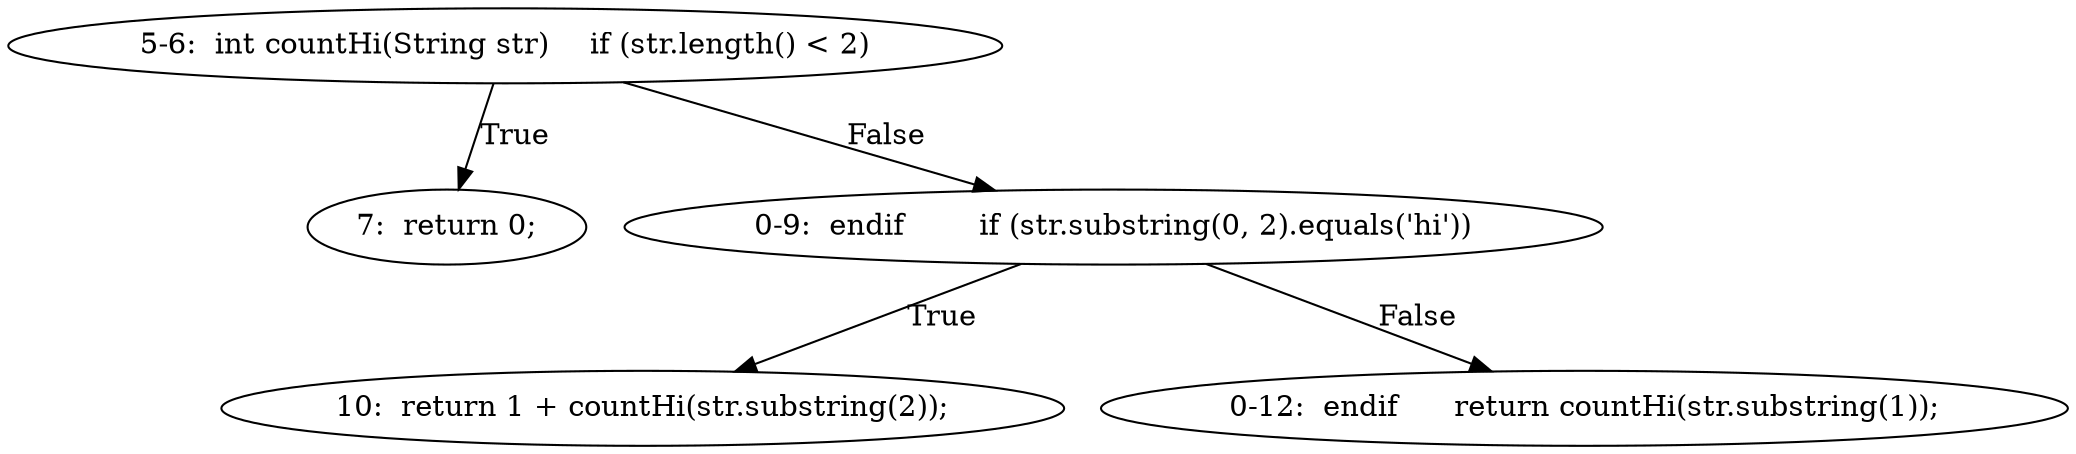 digraph result_test { 
// graph-vertices
  a1  [label="5-6:  int countHi(String str)	if (str.length() < 2)"]; 
  2  [label="7:  return 0;"]; 
  a2  [label="0-9:  endif	if (str.substring(0, 2).equals('hi'))"]; 
  5  [label="10:  return 1 + countHi(str.substring(2));"]; 
  a3  [label="0-12:  endif	return countHi(str.substring(1));"]; 
// graph-edges
  a1 -> 2  [label="True"]; 
  a1 -> a2  [label="False"]; 
  a2 -> 5  [label="True"]; 
  a2 -> a3  [label="False"]; 
}